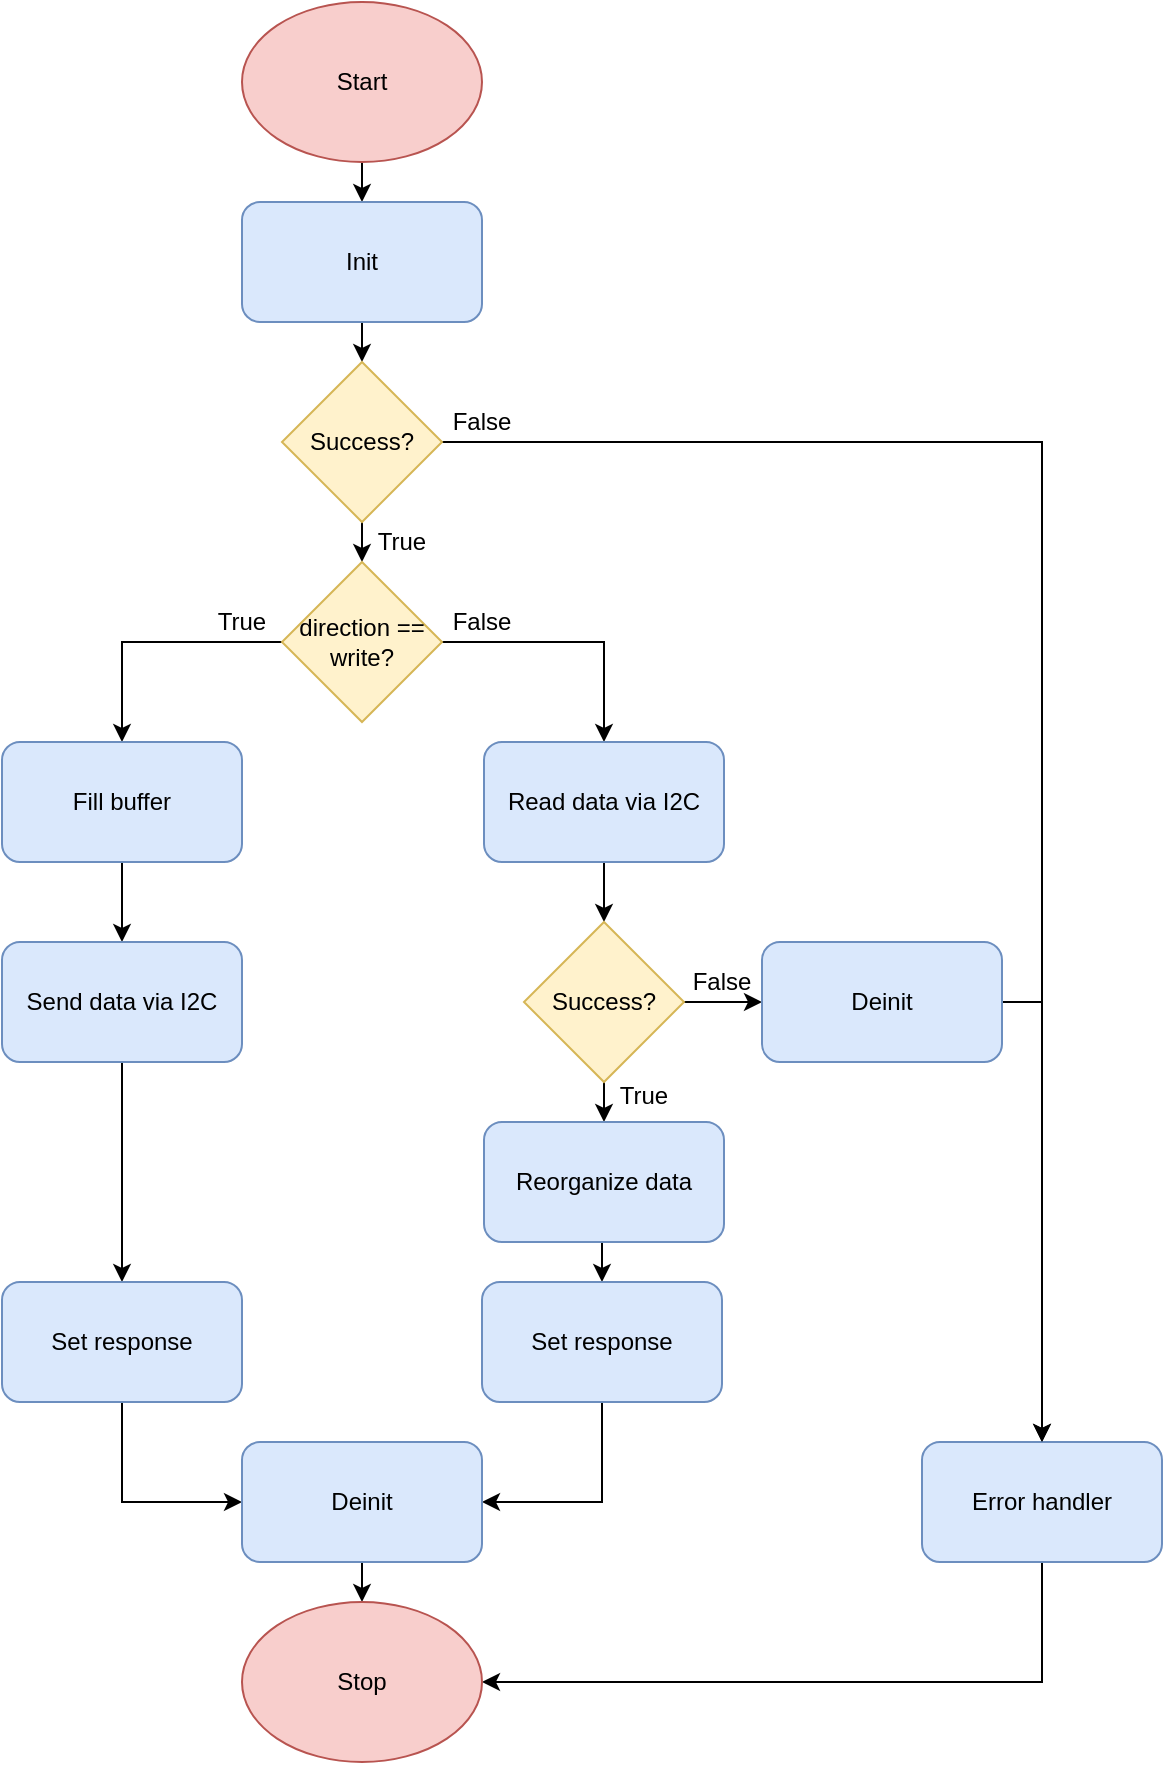 <mxfile version="12.9.4" type="device"><diagram id="8kUKX-EkDYEpQk_JMOmr" name="Page-1"><mxGraphModel dx="1422" dy="790" grid="1" gridSize="10" guides="1" tooltips="1" connect="1" arrows="1" fold="1" page="1" pageScale="1" pageWidth="827" pageHeight="1169" math="0" shadow="0"><root><mxCell id="0"/><mxCell id="1" parent="0"/><mxCell id="8b13qOYF6t6eT0rpyYU8-18" style="edgeStyle=orthogonalEdgeStyle;rounded=0;orthogonalLoop=1;jettySize=auto;html=1;exitX=0.5;exitY=1;exitDx=0;exitDy=0;entryX=0.5;entryY=0;entryDx=0;entryDy=0;" edge="1" parent="1" source="8b13qOYF6t6eT0rpyYU8-2" target="8b13qOYF6t6eT0rpyYU8-3"><mxGeometry relative="1" as="geometry"/></mxCell><mxCell id="8b13qOYF6t6eT0rpyYU8-2" value="Start" style="ellipse;whiteSpace=wrap;html=1;fillColor=#f8cecc;strokeColor=#b85450;" vertex="1" parent="1"><mxGeometry x="210" y="10" width="120" height="80" as="geometry"/></mxCell><mxCell id="8b13qOYF6t6eT0rpyYU8-20" style="edgeStyle=orthogonalEdgeStyle;rounded=0;orthogonalLoop=1;jettySize=auto;html=1;exitX=0.5;exitY=1;exitDx=0;exitDy=0;entryX=0.5;entryY=0;entryDx=0;entryDy=0;" edge="1" parent="1" source="8b13qOYF6t6eT0rpyYU8-3" target="8b13qOYF6t6eT0rpyYU8-4"><mxGeometry relative="1" as="geometry"/></mxCell><mxCell id="8b13qOYF6t6eT0rpyYU8-3" value="&lt;div&gt;Init&lt;/div&gt;" style="rounded=1;whiteSpace=wrap;html=1;fillColor=#dae8fc;strokeColor=#6c8ebf;" vertex="1" parent="1"><mxGeometry x="210" y="110" width="120" height="60" as="geometry"/></mxCell><mxCell id="8b13qOYF6t6eT0rpyYU8-22" style="edgeStyle=orthogonalEdgeStyle;rounded=0;orthogonalLoop=1;jettySize=auto;html=1;exitX=0.5;exitY=1;exitDx=0;exitDy=0;entryX=0.5;entryY=0;entryDx=0;entryDy=0;" edge="1" parent="1" source="8b13qOYF6t6eT0rpyYU8-4" target="8b13qOYF6t6eT0rpyYU8-6"><mxGeometry relative="1" as="geometry"/></mxCell><mxCell id="8b13qOYF6t6eT0rpyYU8-36" style="edgeStyle=orthogonalEdgeStyle;rounded=0;orthogonalLoop=1;jettySize=auto;html=1;exitX=1;exitY=0.5;exitDx=0;exitDy=0;entryX=0.5;entryY=0;entryDx=0;entryDy=0;" edge="1" parent="1" source="8b13qOYF6t6eT0rpyYU8-4" target="8b13qOYF6t6eT0rpyYU8-5"><mxGeometry relative="1" as="geometry"/></mxCell><mxCell id="8b13qOYF6t6eT0rpyYU8-4" value="Success?" style="rhombus;whiteSpace=wrap;html=1;fillColor=#fff2cc;strokeColor=#d6b656;" vertex="1" parent="1"><mxGeometry x="230" y="190" width="80" height="80" as="geometry"/></mxCell><mxCell id="8b13qOYF6t6eT0rpyYU8-39" style="edgeStyle=orthogonalEdgeStyle;rounded=0;orthogonalLoop=1;jettySize=auto;html=1;exitX=0.5;exitY=1;exitDx=0;exitDy=0;entryX=1;entryY=0.5;entryDx=0;entryDy=0;" edge="1" parent="1" source="8b13qOYF6t6eT0rpyYU8-5" target="8b13qOYF6t6eT0rpyYU8-17"><mxGeometry relative="1" as="geometry"/></mxCell><mxCell id="8b13qOYF6t6eT0rpyYU8-5" value="Error handler" style="rounded=1;whiteSpace=wrap;html=1;fillColor=#dae8fc;strokeColor=#6c8ebf;" vertex="1" parent="1"><mxGeometry x="550" y="730" width="120" height="60" as="geometry"/></mxCell><mxCell id="8b13qOYF6t6eT0rpyYU8-23" style="edgeStyle=orthogonalEdgeStyle;rounded=0;orthogonalLoop=1;jettySize=auto;html=1;exitX=0;exitY=0.5;exitDx=0;exitDy=0;" edge="1" parent="1" source="8b13qOYF6t6eT0rpyYU8-6" target="8b13qOYF6t6eT0rpyYU8-7"><mxGeometry relative="1" as="geometry"/></mxCell><mxCell id="8b13qOYF6t6eT0rpyYU8-27" style="edgeStyle=orthogonalEdgeStyle;rounded=0;orthogonalLoop=1;jettySize=auto;html=1;exitX=1;exitY=0.5;exitDx=0;exitDy=0;" edge="1" parent="1" source="8b13qOYF6t6eT0rpyYU8-6" target="8b13qOYF6t6eT0rpyYU8-11"><mxGeometry relative="1" as="geometry"/></mxCell><mxCell id="8b13qOYF6t6eT0rpyYU8-6" value="direction == write?" style="rhombus;whiteSpace=wrap;html=1;fillColor=#fff2cc;strokeColor=#d6b656;" vertex="1" parent="1"><mxGeometry x="230" y="290" width="80" height="80" as="geometry"/></mxCell><mxCell id="8b13qOYF6t6eT0rpyYU8-24" style="edgeStyle=orthogonalEdgeStyle;rounded=0;orthogonalLoop=1;jettySize=auto;html=1;exitX=0.5;exitY=1;exitDx=0;exitDy=0;entryX=0.5;entryY=0;entryDx=0;entryDy=0;" edge="1" parent="1" source="8b13qOYF6t6eT0rpyYU8-7" target="8b13qOYF6t6eT0rpyYU8-9"><mxGeometry relative="1" as="geometry"/></mxCell><mxCell id="8b13qOYF6t6eT0rpyYU8-7" value="Fill buffer" style="rounded=1;whiteSpace=wrap;html=1;fillColor=#dae8fc;strokeColor=#6c8ebf;" vertex="1" parent="1"><mxGeometry x="90" y="380" width="120" height="60" as="geometry"/></mxCell><mxCell id="8b13qOYF6t6eT0rpyYU8-25" style="edgeStyle=orthogonalEdgeStyle;rounded=0;orthogonalLoop=1;jettySize=auto;html=1;exitX=0.5;exitY=1;exitDx=0;exitDy=0;" edge="1" parent="1" source="8b13qOYF6t6eT0rpyYU8-9" target="8b13qOYF6t6eT0rpyYU8-10"><mxGeometry relative="1" as="geometry"/></mxCell><mxCell id="8b13qOYF6t6eT0rpyYU8-9" value="Send data via I2C" style="rounded=1;whiteSpace=wrap;html=1;fillColor=#dae8fc;strokeColor=#6c8ebf;" vertex="1" parent="1"><mxGeometry x="90" y="480" width="120" height="60" as="geometry"/></mxCell><mxCell id="8b13qOYF6t6eT0rpyYU8-33" style="edgeStyle=orthogonalEdgeStyle;rounded=0;orthogonalLoop=1;jettySize=auto;html=1;exitX=0.5;exitY=1;exitDx=0;exitDy=0;entryX=0;entryY=0.5;entryDx=0;entryDy=0;" edge="1" parent="1" source="8b13qOYF6t6eT0rpyYU8-10" target="8b13qOYF6t6eT0rpyYU8-16"><mxGeometry relative="1" as="geometry"/></mxCell><mxCell id="8b13qOYF6t6eT0rpyYU8-10" value="Set response" style="rounded=1;whiteSpace=wrap;html=1;fillColor=#dae8fc;strokeColor=#6c8ebf;" vertex="1" parent="1"><mxGeometry x="90" y="650" width="120" height="60" as="geometry"/></mxCell><mxCell id="8b13qOYF6t6eT0rpyYU8-28" style="edgeStyle=orthogonalEdgeStyle;rounded=0;orthogonalLoop=1;jettySize=auto;html=1;exitX=0.5;exitY=1;exitDx=0;exitDy=0;entryX=0.5;entryY=0;entryDx=0;entryDy=0;" edge="1" parent="1" source="8b13qOYF6t6eT0rpyYU8-11" target="8b13qOYF6t6eT0rpyYU8-12"><mxGeometry relative="1" as="geometry"/></mxCell><mxCell id="8b13qOYF6t6eT0rpyYU8-11" value="Read data via I2C" style="rounded=1;whiteSpace=wrap;html=1;fillColor=#dae8fc;strokeColor=#6c8ebf;" vertex="1" parent="1"><mxGeometry x="331" y="380" width="120" height="60" as="geometry"/></mxCell><mxCell id="8b13qOYF6t6eT0rpyYU8-31" style="edgeStyle=orthogonalEdgeStyle;rounded=0;orthogonalLoop=1;jettySize=auto;html=1;exitX=0.5;exitY=1;exitDx=0;exitDy=0;entryX=0.5;entryY=0;entryDx=0;entryDy=0;" edge="1" parent="1" source="8b13qOYF6t6eT0rpyYU8-12" target="8b13qOYF6t6eT0rpyYU8-14"><mxGeometry relative="1" as="geometry"/></mxCell><mxCell id="8b13qOYF6t6eT0rpyYU8-49" style="edgeStyle=orthogonalEdgeStyle;rounded=0;orthogonalLoop=1;jettySize=auto;html=1;exitX=1;exitY=0.5;exitDx=0;exitDy=0;entryX=0;entryY=0.5;entryDx=0;entryDy=0;" edge="1" parent="1" source="8b13qOYF6t6eT0rpyYU8-12" target="8b13qOYF6t6eT0rpyYU8-26"><mxGeometry relative="1" as="geometry"/></mxCell><mxCell id="8b13qOYF6t6eT0rpyYU8-12" value="Success?" style="rhombus;whiteSpace=wrap;html=1;fillColor=#fff2cc;strokeColor=#d6b656;" vertex="1" parent="1"><mxGeometry x="351" y="470" width="80" height="80" as="geometry"/></mxCell><mxCell id="8b13qOYF6t6eT0rpyYU8-32" style="edgeStyle=orthogonalEdgeStyle;rounded=0;orthogonalLoop=1;jettySize=auto;html=1;exitX=0.5;exitY=1;exitDx=0;exitDy=0;entryX=0.5;entryY=0;entryDx=0;entryDy=0;" edge="1" parent="1" source="8b13qOYF6t6eT0rpyYU8-14" target="8b13qOYF6t6eT0rpyYU8-15"><mxGeometry relative="1" as="geometry"/></mxCell><mxCell id="8b13qOYF6t6eT0rpyYU8-14" value="Reorganize data" style="rounded=1;whiteSpace=wrap;html=1;fillColor=#dae8fc;strokeColor=#6c8ebf;" vertex="1" parent="1"><mxGeometry x="331" y="570" width="120" height="60" as="geometry"/></mxCell><mxCell id="8b13qOYF6t6eT0rpyYU8-34" style="edgeStyle=orthogonalEdgeStyle;rounded=0;orthogonalLoop=1;jettySize=auto;html=1;exitX=0.5;exitY=1;exitDx=0;exitDy=0;entryX=1;entryY=0.5;entryDx=0;entryDy=0;" edge="1" parent="1" source="8b13qOYF6t6eT0rpyYU8-15" target="8b13qOYF6t6eT0rpyYU8-16"><mxGeometry relative="1" as="geometry"/></mxCell><mxCell id="8b13qOYF6t6eT0rpyYU8-15" value="Set response" style="rounded=1;whiteSpace=wrap;html=1;fillColor=#dae8fc;strokeColor=#6c8ebf;" vertex="1" parent="1"><mxGeometry x="330" y="650" width="120" height="60" as="geometry"/></mxCell><mxCell id="8b13qOYF6t6eT0rpyYU8-35" style="edgeStyle=orthogonalEdgeStyle;rounded=0;orthogonalLoop=1;jettySize=auto;html=1;exitX=0.5;exitY=1;exitDx=0;exitDy=0;entryX=0.5;entryY=0;entryDx=0;entryDy=0;" edge="1" parent="1" source="8b13qOYF6t6eT0rpyYU8-16" target="8b13qOYF6t6eT0rpyYU8-17"><mxGeometry relative="1" as="geometry"/></mxCell><mxCell id="8b13qOYF6t6eT0rpyYU8-16" value="Deinit" style="rounded=1;whiteSpace=wrap;html=1;fillColor=#dae8fc;strokeColor=#6c8ebf;" vertex="1" parent="1"><mxGeometry x="210" y="730" width="120" height="60" as="geometry"/></mxCell><mxCell id="8b13qOYF6t6eT0rpyYU8-17" value="Stop" style="ellipse;whiteSpace=wrap;html=1;fillColor=#f8cecc;strokeColor=#b85450;" vertex="1" parent="1"><mxGeometry x="210" y="810" width="120" height="80" as="geometry"/></mxCell><mxCell id="8b13qOYF6t6eT0rpyYU8-38" style="edgeStyle=orthogonalEdgeStyle;rounded=0;orthogonalLoop=1;jettySize=auto;html=1;exitX=1;exitY=0.5;exitDx=0;exitDy=0;entryX=0.5;entryY=0;entryDx=0;entryDy=0;" edge="1" parent="1" source="8b13qOYF6t6eT0rpyYU8-26" target="8b13qOYF6t6eT0rpyYU8-5"><mxGeometry relative="1" as="geometry"/></mxCell><mxCell id="8b13qOYF6t6eT0rpyYU8-26" value="Deinit" style="rounded=1;whiteSpace=wrap;html=1;fillColor=#dae8fc;strokeColor=#6c8ebf;" vertex="1" parent="1"><mxGeometry x="470" y="480" width="120" height="60" as="geometry"/></mxCell><mxCell id="8b13qOYF6t6eT0rpyYU8-40" value="False" style="text;html=1;strokeColor=none;fillColor=none;align=center;verticalAlign=middle;whiteSpace=wrap;rounded=0;" vertex="1" parent="1"><mxGeometry x="310" y="210" width="40" height="20" as="geometry"/></mxCell><mxCell id="8b13qOYF6t6eT0rpyYU8-41" value="False" style="text;html=1;strokeColor=none;fillColor=none;align=center;verticalAlign=middle;whiteSpace=wrap;rounded=0;" vertex="1" parent="1"><mxGeometry x="310" y="310" width="40" height="20" as="geometry"/></mxCell><mxCell id="8b13qOYF6t6eT0rpyYU8-42" value="True" style="text;html=1;strokeColor=none;fillColor=none;align=center;verticalAlign=middle;whiteSpace=wrap;rounded=0;" vertex="1" parent="1"><mxGeometry x="190" y="310" width="40" height="20" as="geometry"/></mxCell><mxCell id="8b13qOYF6t6eT0rpyYU8-43" value="False" style="text;html=1;strokeColor=none;fillColor=none;align=center;verticalAlign=middle;whiteSpace=wrap;rounded=0;" vertex="1" parent="1"><mxGeometry x="430" y="490" width="40" height="20" as="geometry"/></mxCell><mxCell id="8b13qOYF6t6eT0rpyYU8-44" value="True" style="text;html=1;strokeColor=none;fillColor=none;align=center;verticalAlign=middle;whiteSpace=wrap;rounded=0;" vertex="1" parent="1"><mxGeometry x="270" y="270" width="40" height="20" as="geometry"/></mxCell><mxCell id="8b13qOYF6t6eT0rpyYU8-46" value="True" style="text;html=1;strokeColor=none;fillColor=none;align=center;verticalAlign=middle;whiteSpace=wrap;rounded=0;" vertex="1" parent="1"><mxGeometry x="391" y="547" width="40" height="20" as="geometry"/></mxCell></root></mxGraphModel></diagram></mxfile>